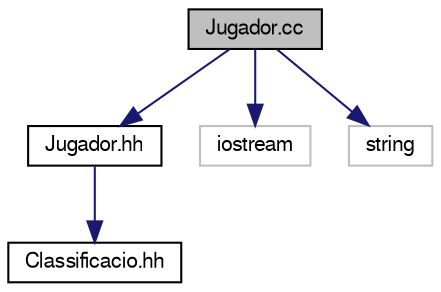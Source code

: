 digraph "Jugador.cc"
{
 // LATEX_PDF_SIZE
  edge [fontname="FreeSans",fontsize="10",labelfontname="FreeSans",labelfontsize="10"];
  node [fontname="FreeSans",fontsize="10",shape=record];
  Node1 [label="Jugador.cc",height=0.2,width=0.4,color="black", fillcolor="grey75", style="filled", fontcolor="black",tooltip="Implementació de la classe Jugador."];
  Node1 -> Node2 [color="midnightblue",fontsize="10",style="solid"];
  Node2 [label="Jugador.hh",height=0.2,width=0.4,color="black", fillcolor="white", style="filled",URL="$_jugador_8hh.html",tooltip="Especificació de la classe Jugador."];
  Node2 -> Node3 [color="midnightblue",fontsize="10",style="solid"];
  Node3 [label="Classificacio.hh",height=0.2,width=0.4,color="black", fillcolor="white", style="filled",URL="$_classificacio_8hh.html",tooltip=" "];
  Node1 -> Node4 [color="midnightblue",fontsize="10",style="solid"];
  Node4 [label="iostream",height=0.2,width=0.4,color="grey75", fillcolor="white", style="filled",tooltip=" "];
  Node1 -> Node5 [color="midnightblue",fontsize="10",style="solid"];
  Node5 [label="string",height=0.2,width=0.4,color="grey75", fillcolor="white", style="filled",tooltip=" "];
}
